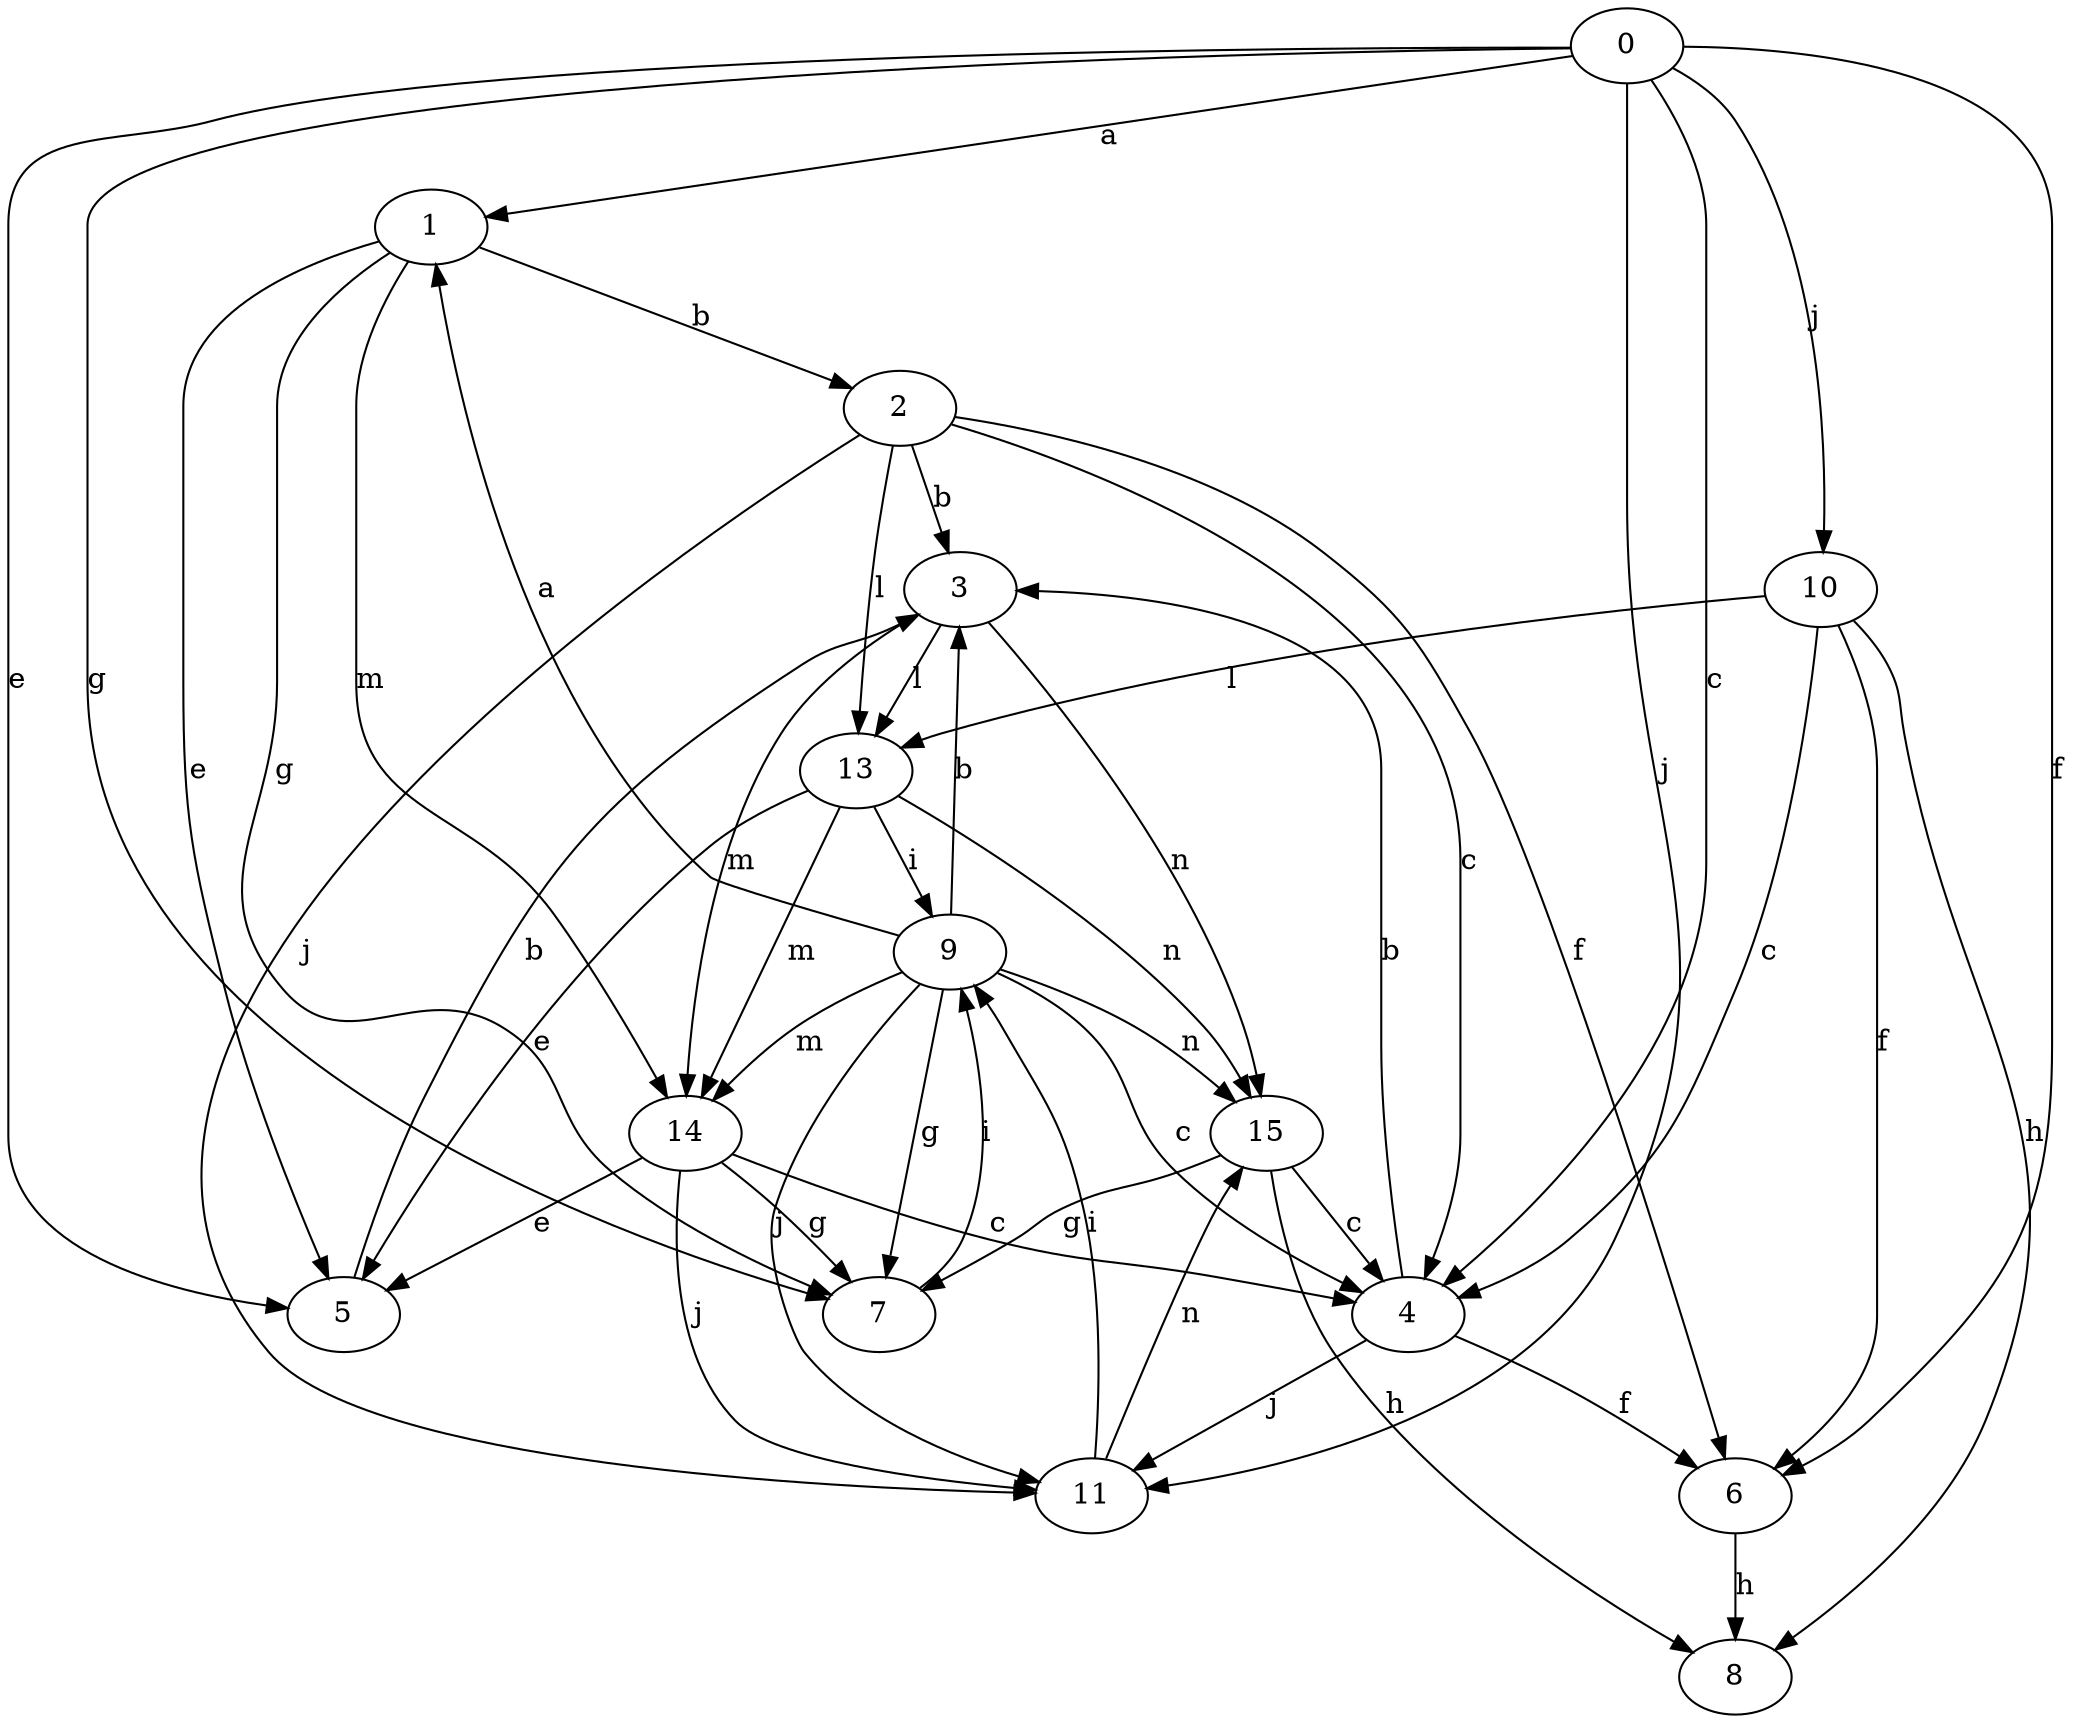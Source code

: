 strict digraph  {
0;
1;
2;
3;
4;
5;
6;
7;
8;
9;
10;
11;
13;
14;
15;
0 -> 1  [label=a];
0 -> 4  [label=c];
0 -> 5  [label=e];
0 -> 6  [label=f];
0 -> 7  [label=g];
0 -> 10  [label=j];
0 -> 11  [label=j];
1 -> 2  [label=b];
1 -> 5  [label=e];
1 -> 7  [label=g];
1 -> 14  [label=m];
2 -> 3  [label=b];
2 -> 4  [label=c];
2 -> 6  [label=f];
2 -> 11  [label=j];
2 -> 13  [label=l];
3 -> 13  [label=l];
3 -> 14  [label=m];
3 -> 15  [label=n];
4 -> 3  [label=b];
4 -> 6  [label=f];
4 -> 11  [label=j];
5 -> 3  [label=b];
6 -> 8  [label=h];
7 -> 9  [label=i];
9 -> 1  [label=a];
9 -> 3  [label=b];
9 -> 4  [label=c];
9 -> 7  [label=g];
9 -> 11  [label=j];
9 -> 14  [label=m];
9 -> 15  [label=n];
10 -> 4  [label=c];
10 -> 6  [label=f];
10 -> 8  [label=h];
10 -> 13  [label=l];
11 -> 9  [label=i];
11 -> 15  [label=n];
13 -> 5  [label=e];
13 -> 9  [label=i];
13 -> 14  [label=m];
13 -> 15  [label=n];
14 -> 4  [label=c];
14 -> 5  [label=e];
14 -> 7  [label=g];
14 -> 11  [label=j];
15 -> 4  [label=c];
15 -> 7  [label=g];
15 -> 8  [label=h];
}
